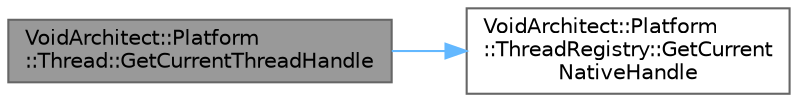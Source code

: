 digraph "VoidArchitect::Platform::Thread::GetCurrentThreadHandle"
{
 // LATEX_PDF_SIZE
  bgcolor="transparent";
  edge [fontname=Helvetica,fontsize=10,labelfontname=Helvetica,labelfontsize=10];
  node [fontname=Helvetica,fontsize=10,shape=box,height=0.2,width=0.4];
  rankdir="LR";
  Node1 [id="Node000001",label="VoidArchitect::Platform\l::Thread::GetCurrentThreadHandle",height=0.2,width=0.4,color="gray40", fillcolor="grey60", style="filled", fontcolor="black",tooltip=" "];
  Node1 -> Node2 [id="edge1_Node000001_Node000002",color="steelblue1",style="solid",tooltip=" "];
  Node2 [id="Node000002",label="VoidArchitect::Platform\l::ThreadRegistry::GetCurrent\lNativeHandle",height=0.2,width=0.4,color="grey40", fillcolor="white", style="filled",URL="$struct_void_architect_1_1_platform_1_1_thread_registry.html#aee5803ad130a33ea20c219aa86cc0409",tooltip=" "];
}
